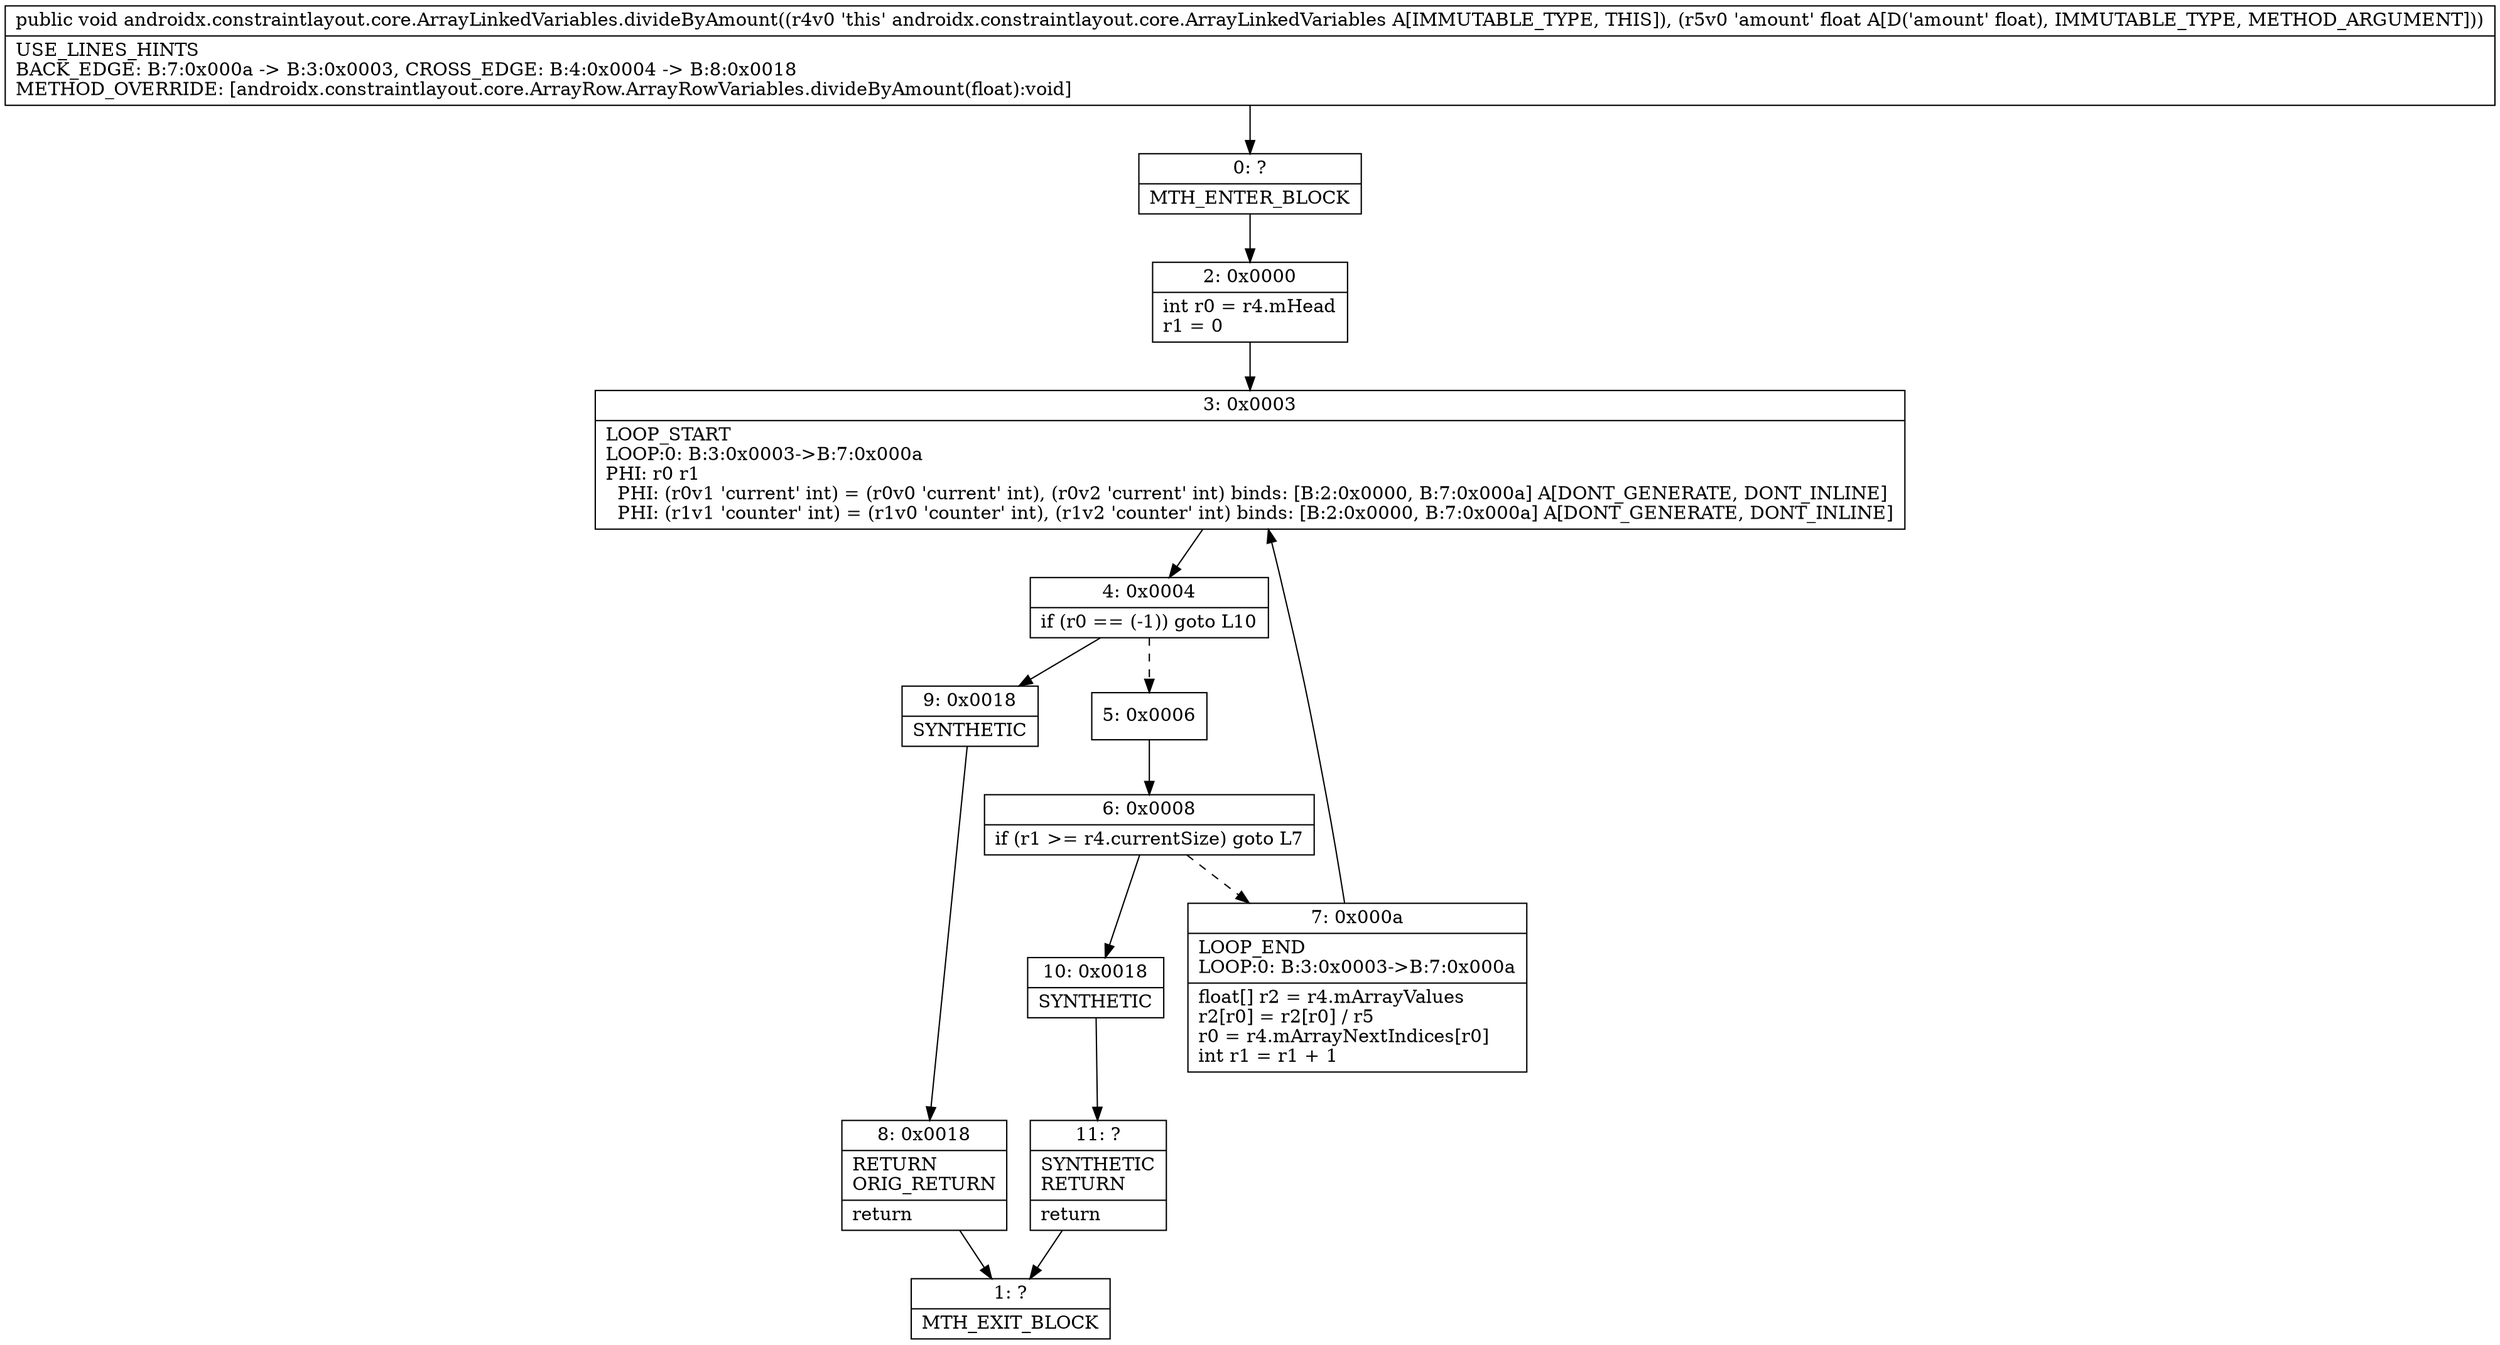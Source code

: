 digraph "CFG forandroidx.constraintlayout.core.ArrayLinkedVariables.divideByAmount(F)V" {
Node_0 [shape=record,label="{0\:\ ?|MTH_ENTER_BLOCK\l}"];
Node_2 [shape=record,label="{2\:\ 0x0000|int r0 = r4.mHead\lr1 = 0\l}"];
Node_3 [shape=record,label="{3\:\ 0x0003|LOOP_START\lLOOP:0: B:3:0x0003\-\>B:7:0x000a\lPHI: r0 r1 \l  PHI: (r0v1 'current' int) = (r0v0 'current' int), (r0v2 'current' int) binds: [B:2:0x0000, B:7:0x000a] A[DONT_GENERATE, DONT_INLINE]\l  PHI: (r1v1 'counter' int) = (r1v0 'counter' int), (r1v2 'counter' int) binds: [B:2:0x0000, B:7:0x000a] A[DONT_GENERATE, DONT_INLINE]\l}"];
Node_4 [shape=record,label="{4\:\ 0x0004|if (r0 == (\-1)) goto L10\l}"];
Node_5 [shape=record,label="{5\:\ 0x0006}"];
Node_6 [shape=record,label="{6\:\ 0x0008|if (r1 \>= r4.currentSize) goto L7\l}"];
Node_7 [shape=record,label="{7\:\ 0x000a|LOOP_END\lLOOP:0: B:3:0x0003\-\>B:7:0x000a\l|float[] r2 = r4.mArrayValues\lr2[r0] = r2[r0] \/ r5\lr0 = r4.mArrayNextIndices[r0]\lint r1 = r1 + 1\l}"];
Node_10 [shape=record,label="{10\:\ 0x0018|SYNTHETIC\l}"];
Node_11 [shape=record,label="{11\:\ ?|SYNTHETIC\lRETURN\l|return\l}"];
Node_1 [shape=record,label="{1\:\ ?|MTH_EXIT_BLOCK\l}"];
Node_9 [shape=record,label="{9\:\ 0x0018|SYNTHETIC\l}"];
Node_8 [shape=record,label="{8\:\ 0x0018|RETURN\lORIG_RETURN\l|return\l}"];
MethodNode[shape=record,label="{public void androidx.constraintlayout.core.ArrayLinkedVariables.divideByAmount((r4v0 'this' androidx.constraintlayout.core.ArrayLinkedVariables A[IMMUTABLE_TYPE, THIS]), (r5v0 'amount' float A[D('amount' float), IMMUTABLE_TYPE, METHOD_ARGUMENT]))  | USE_LINES_HINTS\lBACK_EDGE: B:7:0x000a \-\> B:3:0x0003, CROSS_EDGE: B:4:0x0004 \-\> B:8:0x0018\lMETHOD_OVERRIDE: [androidx.constraintlayout.core.ArrayRow.ArrayRowVariables.divideByAmount(float):void]\l}"];
MethodNode -> Node_0;Node_0 -> Node_2;
Node_2 -> Node_3;
Node_3 -> Node_4;
Node_4 -> Node_5[style=dashed];
Node_4 -> Node_9;
Node_5 -> Node_6;
Node_6 -> Node_7[style=dashed];
Node_6 -> Node_10;
Node_7 -> Node_3;
Node_10 -> Node_11;
Node_11 -> Node_1;
Node_9 -> Node_8;
Node_8 -> Node_1;
}

